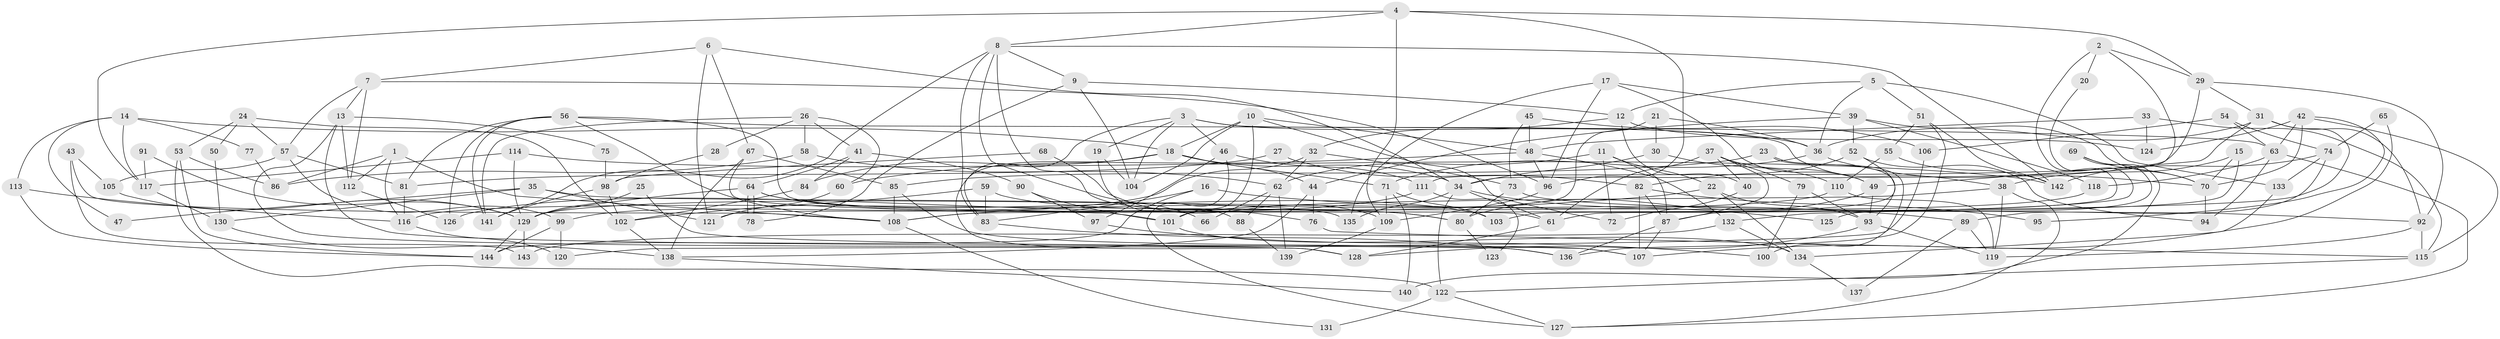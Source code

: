 // Generated by graph-tools (version 1.1) at 2025/49/03/09/25 04:49:41]
// undirected, 144 vertices, 288 edges
graph export_dot {
graph [start="1"]
  node [color=gray90,style=filled];
  1;
  2;
  3;
  4;
  5;
  6;
  7;
  8;
  9;
  10;
  11;
  12;
  13;
  14;
  15;
  16;
  17;
  18;
  19;
  20;
  21;
  22;
  23;
  24;
  25;
  26;
  27;
  28;
  29;
  30;
  31;
  32;
  33;
  34;
  35;
  36;
  37;
  38;
  39;
  40;
  41;
  42;
  43;
  44;
  45;
  46;
  47;
  48;
  49;
  50;
  51;
  52;
  53;
  54;
  55;
  56;
  57;
  58;
  59;
  60;
  61;
  62;
  63;
  64;
  65;
  66;
  67;
  68;
  69;
  70;
  71;
  72;
  73;
  74;
  75;
  76;
  77;
  78;
  79;
  80;
  81;
  82;
  83;
  84;
  85;
  86;
  87;
  88;
  89;
  90;
  91;
  92;
  93;
  94;
  95;
  96;
  97;
  98;
  99;
  100;
  101;
  102;
  103;
  104;
  105;
  106;
  107;
  108;
  109;
  110;
  111;
  112;
  113;
  114;
  115;
  116;
  117;
  118;
  119;
  120;
  121;
  122;
  123;
  124;
  125;
  126;
  127;
  128;
  129;
  130;
  131;
  132;
  133;
  134;
  135;
  136;
  137;
  138;
  139;
  140;
  141;
  142;
  143;
  144;
  1 -- 116;
  1 -- 108;
  1 -- 86;
  1 -- 112;
  2 -- 61;
  2 -- 29;
  2 -- 20;
  2 -- 34;
  3 -- 19;
  3 -- 83;
  3 -- 36;
  3 -- 38;
  3 -- 46;
  3 -- 104;
  4 -- 109;
  4 -- 8;
  4 -- 29;
  4 -- 96;
  4 -- 117;
  5 -- 12;
  5 -- 51;
  5 -- 36;
  5 -- 133;
  6 -- 67;
  6 -- 7;
  6 -- 34;
  6 -- 121;
  7 -- 112;
  7 -- 13;
  7 -- 57;
  7 -- 96;
  8 -- 83;
  8 -- 141;
  8 -- 9;
  8 -- 66;
  8 -- 76;
  8 -- 142;
  9 -- 104;
  9 -- 12;
  9 -- 78;
  10 -- 48;
  10 -- 18;
  10 -- 72;
  10 -- 101;
  10 -- 104;
  11 -- 22;
  11 -- 87;
  11 -- 62;
  11 -- 72;
  12 -- 40;
  12 -- 32;
  12 -- 124;
  13 -- 112;
  13 -- 128;
  13 -- 75;
  13 -- 136;
  14 -- 18;
  14 -- 117;
  14 -- 47;
  14 -- 77;
  14 -- 113;
  15 -- 38;
  15 -- 70;
  15 -- 103;
  16 -- 83;
  16 -- 144;
  16 -- 89;
  17 -- 96;
  17 -- 135;
  17 -- 39;
  17 -- 49;
  18 -- 34;
  18 -- 44;
  18 -- 71;
  18 -- 84;
  18 -- 128;
  19 -- 88;
  19 -- 104;
  20 -- 132;
  21 -- 36;
  21 -- 121;
  21 -- 30;
  22 -- 134;
  22 -- 93;
  22 -- 108;
  23 -- 100;
  23 -- 93;
  23 -- 85;
  24 -- 53;
  24 -- 57;
  24 -- 50;
  24 -- 102;
  25 -- 129;
  25 -- 107;
  26 -- 41;
  26 -- 58;
  26 -- 28;
  26 -- 60;
  26 -- 141;
  27 -- 81;
  27 -- 82;
  28 -- 98;
  29 -- 31;
  29 -- 92;
  29 -- 111;
  30 -- 34;
  30 -- 110;
  31 -- 92;
  31 -- 36;
  31 -- 49;
  31 -- 108;
  32 -- 73;
  32 -- 62;
  32 -- 99;
  33 -- 115;
  33 -- 48;
  33 -- 124;
  34 -- 61;
  34 -- 122;
  34 -- 125;
  34 -- 135;
  35 -- 130;
  35 -- 121;
  35 -- 47;
  35 -- 135;
  36 -- 70;
  36 -- 71;
  37 -- 49;
  37 -- 61;
  37 -- 40;
  37 -- 79;
  37 -- 87;
  38 -- 119;
  38 -- 101;
  38 -- 127;
  39 -- 118;
  39 -- 44;
  39 -- 52;
  39 -- 70;
  40 -- 72;
  41 -- 84;
  41 -- 64;
  41 -- 90;
  42 -- 70;
  42 -- 124;
  42 -- 63;
  42 -- 95;
  42 -- 115;
  43 -- 108;
  43 -- 143;
  43 -- 105;
  44 -- 76;
  44 -- 138;
  45 -- 73;
  45 -- 106;
  45 -- 48;
  46 -- 127;
  46 -- 97;
  46 -- 111;
  48 -- 96;
  48 -- 60;
  48 -- 132;
  49 -- 80;
  49 -- 93;
  50 -- 130;
  51 -- 55;
  51 -- 136;
  51 -- 142;
  52 -- 82;
  52 -- 87;
  52 -- 94;
  53 -- 122;
  53 -- 144;
  53 -- 86;
  54 -- 63;
  54 -- 74;
  54 -- 106;
  55 -- 110;
  55 -- 142;
  56 -- 63;
  56 -- 108;
  56 -- 61;
  56 -- 81;
  56 -- 126;
  56 -- 141;
  57 -- 99;
  57 -- 81;
  57 -- 105;
  58 -- 86;
  58 -- 62;
  59 -- 80;
  59 -- 102;
  59 -- 83;
  60 -- 121;
  61 -- 128;
  62 -- 66;
  62 -- 88;
  62 -- 139;
  63 -- 94;
  63 -- 118;
  63 -- 127;
  64 -- 78;
  64 -- 78;
  64 -- 103;
  64 -- 80;
  64 -- 129;
  65 -- 74;
  65 -- 107;
  67 -- 101;
  67 -- 85;
  67 -- 138;
  68 -- 109;
  68 -- 98;
  69 -- 70;
  69 -- 140;
  69 -- 125;
  70 -- 94;
  71 -- 103;
  71 -- 109;
  71 -- 140;
  73 -- 92;
  73 -- 80;
  74 -- 142;
  74 -- 89;
  74 -- 133;
  75 -- 98;
  76 -- 115;
  77 -- 86;
  79 -- 93;
  79 -- 100;
  80 -- 123;
  81 -- 116;
  82 -- 107;
  82 -- 87;
  82 -- 95;
  83 -- 136;
  84 -- 102;
  85 -- 108;
  85 -- 107;
  87 -- 107;
  87 -- 136;
  88 -- 139;
  89 -- 119;
  89 -- 137;
  90 -- 101;
  90 -- 97;
  91 -- 117;
  91 -- 129;
  92 -- 115;
  92 -- 119;
  93 -- 128;
  93 -- 119;
  96 -- 109;
  97 -- 100;
  98 -- 141;
  98 -- 102;
  99 -- 144;
  99 -- 120;
  101 -- 134;
  102 -- 138;
  105 -- 129;
  106 -- 120;
  108 -- 131;
  109 -- 139;
  110 -- 119;
  110 -- 116;
  111 -- 123;
  111 -- 126;
  112 -- 126;
  113 -- 116;
  113 -- 144;
  114 -- 129;
  114 -- 142;
  114 -- 117;
  115 -- 122;
  116 -- 120;
  117 -- 130;
  118 -- 129;
  122 -- 127;
  122 -- 131;
  129 -- 143;
  129 -- 144;
  130 -- 138;
  132 -- 134;
  132 -- 143;
  133 -- 134;
  134 -- 137;
  138 -- 140;
}
